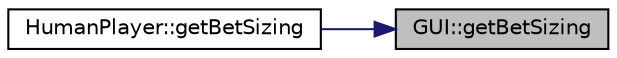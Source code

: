 digraph "GUI::getBetSizing"
{
 // INTERACTIVE_SVG=YES
 // LATEX_PDF_SIZE
  edge [fontname="Helvetica",fontsize="10",labelfontname="Helvetica",labelfontsize="10"];
  node [fontname="Helvetica",fontsize="10",shape=record];
  rankdir="RL";
  Node1 [label="GUI::getBetSizing",height=0.2,width=0.4,color="black", fillcolor="grey75", style="filled", fontcolor="black",tooltip="Prompts the user for bet sizing."];
  Node1 -> Node2 [dir="back",color="midnightblue",fontsize="10",style="solid",fontname="Helvetica"];
  Node2 [label="HumanPlayer::getBetSizing",height=0.2,width=0.4,color="black", fillcolor="white", style="filled",URL="$class_human_player.html#a5e800cdb7206b3a5421959087e26af2e",tooltip="Gets the player's bet sizing during their turn."];
}
